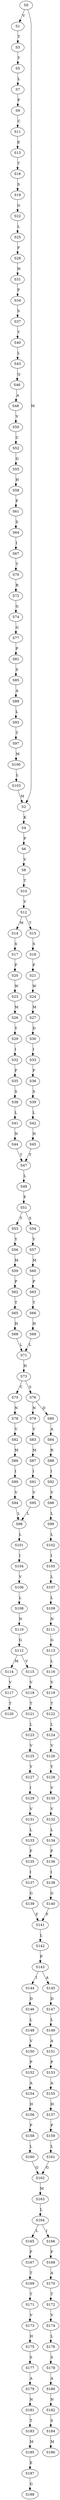 strict digraph  {
	S0 -> S1 [ label = V ];
	S0 -> S2 [ label = M ];
	S1 -> S3 [ label = T ];
	S2 -> S4 [ label = K ];
	S3 -> S5 [ label = Y ];
	S4 -> S6 [ label = P ];
	S5 -> S7 [ label = L ];
	S6 -> S8 [ label = V ];
	S7 -> S9 [ label = F ];
	S8 -> S10 [ label = T ];
	S9 -> S11 [ label = C ];
	S10 -> S12 [ label = V ];
	S11 -> S13 [ label = E ];
	S12 -> S14 [ label = M ];
	S12 -> S15 [ label = T ];
	S13 -> S16 [ label = T ];
	S14 -> S17 [ label = S ];
	S15 -> S18 [ label = S ];
	S16 -> S19 [ label = S ];
	S17 -> S20 [ label = F ];
	S18 -> S21 [ label = F ];
	S19 -> S22 [ label = G ];
	S20 -> S23 [ label = W ];
	S21 -> S24 [ label = W ];
	S22 -> S25 [ label = L ];
	S23 -> S26 [ label = M ];
	S24 -> S27 [ label = M ];
	S25 -> S28 [ label = F ];
	S26 -> S29 [ label = Y ];
	S27 -> S30 [ label = D ];
	S28 -> S31 [ label = H ];
	S29 -> S32 [ label = I ];
	S30 -> S33 [ label = I ];
	S31 -> S34 [ label = F ];
	S32 -> S35 [ label = F ];
	S33 -> S36 [ label = F ];
	S34 -> S37 [ label = S ];
	S35 -> S38 [ label = S ];
	S36 -> S39 [ label = S ];
	S37 -> S40 [ label = Y ];
	S38 -> S41 [ label = L ];
	S39 -> S42 [ label = L ];
	S40 -> S43 [ label = L ];
	S41 -> S44 [ label = N ];
	S42 -> S45 [ label = N ];
	S43 -> S46 [ label = Q ];
	S44 -> S47 [ label = T ];
	S45 -> S47 [ label = T ];
	S46 -> S48 [ label = A ];
	S47 -> S49 [ label = L ];
	S48 -> S50 [ label = V ];
	S49 -> S51 [ label = F ];
	S50 -> S52 [ label = C ];
	S51 -> S53 [ label = Y ];
	S51 -> S54 [ label = S ];
	S52 -> S55 [ label = G ];
	S53 -> S56 [ label = Y ];
	S54 -> S57 [ label = Y ];
	S55 -> S58 [ label = H ];
	S56 -> S59 [ label = M ];
	S57 -> S60 [ label = M ];
	S58 -> S61 [ label = F ];
	S59 -> S62 [ label = P ];
	S60 -> S63 [ label = P ];
	S61 -> S64 [ label = S ];
	S62 -> S65 [ label = T ];
	S63 -> S66 [ label = T ];
	S64 -> S67 [ label = I ];
	S65 -> S68 [ label = H ];
	S66 -> S69 [ label = H ];
	S67 -> S70 [ label = T ];
	S68 -> S71 [ label = L ];
	S69 -> S71 [ label = L ];
	S70 -> S72 [ label = R ];
	S71 -> S73 [ label = H ];
	S72 -> S74 [ label = G ];
	S73 -> S75 [ label = C ];
	S73 -> S76 [ label = S ];
	S74 -> S77 [ label = G ];
	S75 -> S78 [ label = N ];
	S76 -> S79 [ label = N ];
	S76 -> S80 [ label = D ];
	S77 -> S81 [ label = P ];
	S78 -> S82 [ label = V ];
	S79 -> S83 [ label = V ];
	S80 -> S84 [ label = A ];
	S81 -> S85 [ label = S ];
	S82 -> S86 [ label = M ];
	S83 -> S87 [ label = M ];
	S84 -> S88 [ label = R ];
	S85 -> S89 [ label = A ];
	S86 -> S90 [ label = I ];
	S87 -> S91 [ label = I ];
	S88 -> S92 [ label = I ];
	S89 -> S93 [ label = L ];
	S90 -> S94 [ label = V ];
	S91 -> S95 [ label = V ];
	S92 -> S96 [ label = V ];
	S93 -> S97 [ label = T ];
	S94 -> S98 [ label = L ];
	S95 -> S98 [ label = L ];
	S96 -> S99 [ label = L ];
	S97 -> S100 [ label = M ];
	S98 -> S101 [ label = L ];
	S99 -> S102 [ label = L ];
	S100 -> S103 [ label = L ];
	S101 -> S104 [ label = I ];
	S102 -> S105 [ label = I ];
	S103 -> S2 [ label = M ];
	S104 -> S106 [ label = V ];
	S105 -> S107 [ label = L ];
	S106 -> S108 [ label = L ];
	S107 -> S109 [ label = L ];
	S108 -> S110 [ label = N ];
	S109 -> S111 [ label = N ];
	S110 -> S112 [ label = G ];
	S111 -> S113 [ label = G ];
	S112 -> S114 [ label = M ];
	S112 -> S115 [ label = V ];
	S113 -> S116 [ label = L ];
	S114 -> S117 [ label = V ];
	S115 -> S118 [ label = V ];
	S116 -> S119 [ label = V ];
	S117 -> S120 [ label = T ];
	S118 -> S121 [ label = T ];
	S119 -> S122 [ label = T ];
	S121 -> S123 [ label = L ];
	S122 -> S124 [ label = L ];
	S123 -> S125 [ label = V ];
	S124 -> S126 [ label = V ];
	S125 -> S127 [ label = Y ];
	S126 -> S128 [ label = Y ];
	S127 -> S129 [ label = I ];
	S128 -> S130 [ label = V ];
	S129 -> S131 [ label = V ];
	S130 -> S132 [ label = V ];
	S131 -> S133 [ label = L ];
	S132 -> S134 [ label = L ];
	S133 -> S135 [ label = F ];
	S134 -> S136 [ label = F ];
	S135 -> S137 [ label = I ];
	S136 -> S138 [ label = I ];
	S137 -> S139 [ label = G ];
	S138 -> S140 [ label = G ];
	S139 -> S141 [ label = F ];
	S140 -> S141 [ label = F ];
	S141 -> S142 [ label = L ];
	S142 -> S143 [ label = P ];
	S143 -> S144 [ label = I ];
	S143 -> S145 [ label = A ];
	S144 -> S146 [ label = D ];
	S145 -> S147 [ label = D ];
	S146 -> S148 [ label = L ];
	S147 -> S149 [ label = L ];
	S148 -> S150 [ label = V ];
	S149 -> S151 [ label = A ];
	S150 -> S152 [ label = P ];
	S151 -> S153 [ label = P ];
	S152 -> S154 [ label = A ];
	S153 -> S155 [ label = A ];
	S154 -> S156 [ label = H ];
	S155 -> S157 [ label = H ];
	S156 -> S158 [ label = P ];
	S157 -> S159 [ label = P ];
	S158 -> S160 [ label = L ];
	S159 -> S161 [ label = L ];
	S160 -> S162 [ label = G ];
	S161 -> S162 [ label = G ];
	S162 -> S163 [ label = M ];
	S163 -> S164 [ label = L ];
	S164 -> S165 [ label = L ];
	S164 -> S166 [ label = I ];
	S165 -> S167 [ label = F ];
	S166 -> S168 [ label = F ];
	S167 -> S169 [ label = T ];
	S168 -> S170 [ label = A ];
	S169 -> S171 [ label = T ];
	S170 -> S172 [ label = T ];
	S171 -> S173 [ label = V ];
	S172 -> S174 [ label = V ];
	S173 -> S175 [ label = H ];
	S174 -> S176 [ label = L ];
	S175 -> S177 [ label = S ];
	S176 -> S178 [ label = S ];
	S177 -> S179 [ label = A ];
	S178 -> S180 [ label = A ];
	S179 -> S181 [ label = N ];
	S180 -> S182 [ label = N ];
	S181 -> S183 [ label = T ];
	S182 -> S184 [ label = S ];
	S183 -> S185 [ label = M ];
	S184 -> S186 [ label = M ];
	S185 -> S187 [ label = E ];
	S187 -> S188 [ label = G ];
}
